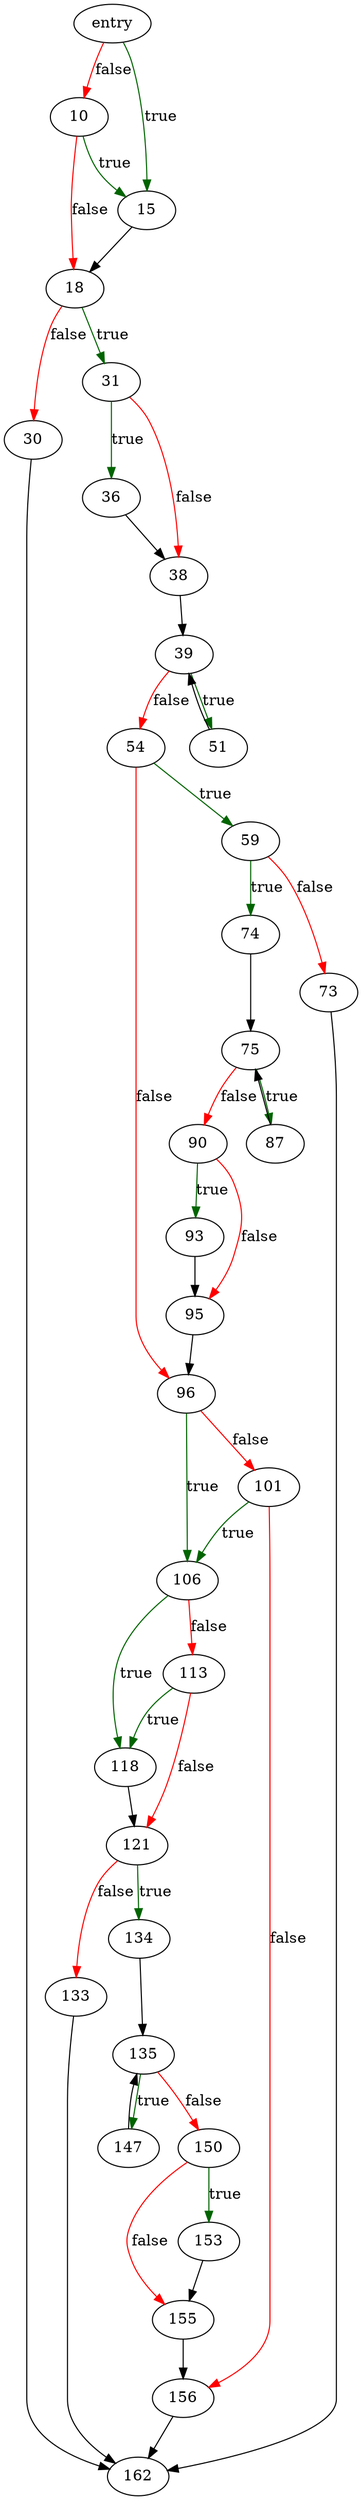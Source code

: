 digraph "isNumber" {
	// Node definitions.
	2 [label=entry];
	10;
	15;
	18;
	30;
	31;
	36;
	38;
	39;
	51;
	54;
	59;
	73;
	74;
	75;
	87;
	90;
	93;
	95;
	96;
	101;
	106;
	113;
	118;
	121;
	133;
	134;
	135;
	147;
	150;
	153;
	155;
	156;
	162;

	// Edge definitions.
	2 -> 10 [
		color=red
		label=false
	];
	2 -> 15 [
		color=darkgreen
		label=true
	];
	10 -> 15 [
		color=darkgreen
		label=true
	];
	10 -> 18 [
		color=red
		label=false
	];
	15 -> 18;
	18 -> 30 [
		color=red
		label=false
	];
	18 -> 31 [
		color=darkgreen
		label=true
	];
	30 -> 162;
	31 -> 36 [
		color=darkgreen
		label=true
	];
	31 -> 38 [
		color=red
		label=false
	];
	36 -> 38;
	38 -> 39;
	39 -> 51 [
		color=darkgreen
		label=true
	];
	39 -> 54 [
		color=red
		label=false
	];
	51 -> 39;
	54 -> 59 [
		color=darkgreen
		label=true
	];
	54 -> 96 [
		color=red
		label=false
	];
	59 -> 73 [
		color=red
		label=false
	];
	59 -> 74 [
		color=darkgreen
		label=true
	];
	73 -> 162;
	74 -> 75;
	75 -> 87 [
		color=darkgreen
		label=true
	];
	75 -> 90 [
		color=red
		label=false
	];
	87 -> 75;
	90 -> 93 [
		color=darkgreen
		label=true
	];
	90 -> 95 [
		color=red
		label=false
	];
	93 -> 95;
	95 -> 96;
	96 -> 101 [
		color=red
		label=false
	];
	96 -> 106 [
		color=darkgreen
		label=true
	];
	101 -> 106 [
		color=darkgreen
		label=true
	];
	101 -> 156 [
		color=red
		label=false
	];
	106 -> 113 [
		color=red
		label=false
	];
	106 -> 118 [
		color=darkgreen
		label=true
	];
	113 -> 118 [
		color=darkgreen
		label=true
	];
	113 -> 121 [
		color=red
		label=false
	];
	118 -> 121;
	121 -> 133 [
		color=red
		label=false
	];
	121 -> 134 [
		color=darkgreen
		label=true
	];
	133 -> 162;
	134 -> 135;
	135 -> 147 [
		color=darkgreen
		label=true
	];
	135 -> 150 [
		color=red
		label=false
	];
	147 -> 135;
	150 -> 153 [
		color=darkgreen
		label=true
	];
	150 -> 155 [
		color=red
		label=false
	];
	153 -> 155;
	155 -> 156;
	156 -> 162;
}
